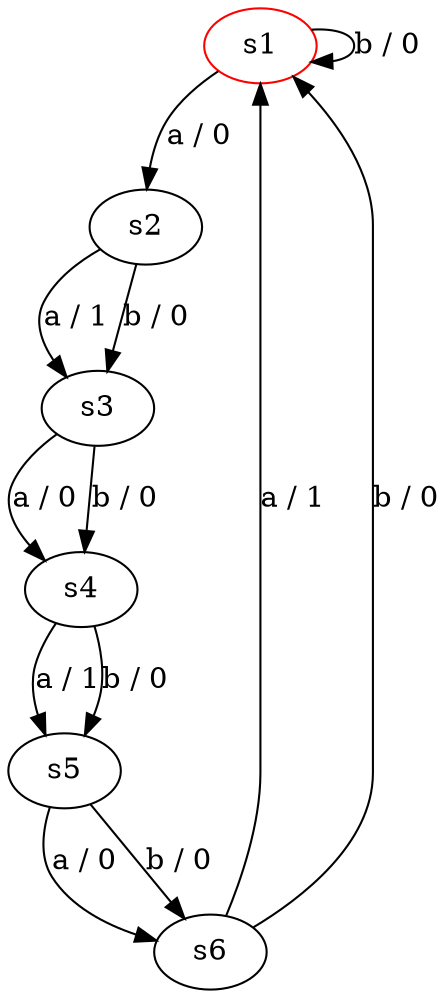 digraph distinguishable {
	s1  [color="red"]
	s1 -> s2 [label="a / 0"];
	s2 -> s3 [label="a / 1"];
	s3 -> s4 [label="a / 0"];
	s4 -> s5 [label="a / 1"];
	s5 -> s6 [label="a / 0"];
	s6 -> s1 [label="a / 1"];

	s1 -> s1 [label="b / 0"];
	s2 -> s3 [label="b / 0"];
	s3 -> s4 [label="b / 0"];
	s4 -> s5 [label="b / 0"];
	s5 -> s6 [label="b / 0"];
	s6 -> s1 [label="b / 0"];
}

